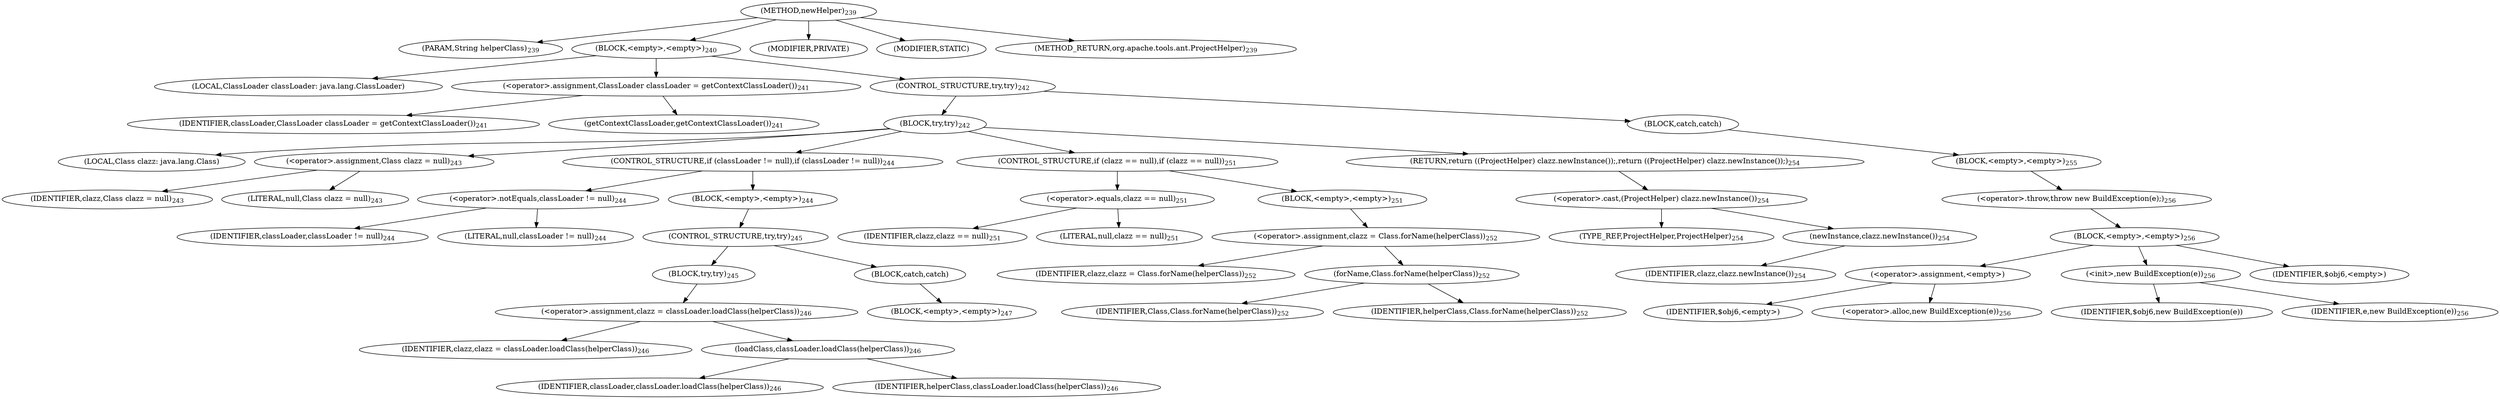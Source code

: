 digraph "newHelper" {  
"264" [label = <(METHOD,newHelper)<SUB>239</SUB>> ]
"265" [label = <(PARAM,String helperClass)<SUB>239</SUB>> ]
"266" [label = <(BLOCK,&lt;empty&gt;,&lt;empty&gt;)<SUB>240</SUB>> ]
"267" [label = <(LOCAL,ClassLoader classLoader: java.lang.ClassLoader)> ]
"268" [label = <(&lt;operator&gt;.assignment,ClassLoader classLoader = getContextClassLoader())<SUB>241</SUB>> ]
"269" [label = <(IDENTIFIER,classLoader,ClassLoader classLoader = getContextClassLoader())<SUB>241</SUB>> ]
"270" [label = <(getContextClassLoader,getContextClassLoader())<SUB>241</SUB>> ]
"271" [label = <(CONTROL_STRUCTURE,try,try)<SUB>242</SUB>> ]
"272" [label = <(BLOCK,try,try)<SUB>242</SUB>> ]
"273" [label = <(LOCAL,Class clazz: java.lang.Class)> ]
"274" [label = <(&lt;operator&gt;.assignment,Class clazz = null)<SUB>243</SUB>> ]
"275" [label = <(IDENTIFIER,clazz,Class clazz = null)<SUB>243</SUB>> ]
"276" [label = <(LITERAL,null,Class clazz = null)<SUB>243</SUB>> ]
"277" [label = <(CONTROL_STRUCTURE,if (classLoader != null),if (classLoader != null))<SUB>244</SUB>> ]
"278" [label = <(&lt;operator&gt;.notEquals,classLoader != null)<SUB>244</SUB>> ]
"279" [label = <(IDENTIFIER,classLoader,classLoader != null)<SUB>244</SUB>> ]
"280" [label = <(LITERAL,null,classLoader != null)<SUB>244</SUB>> ]
"281" [label = <(BLOCK,&lt;empty&gt;,&lt;empty&gt;)<SUB>244</SUB>> ]
"282" [label = <(CONTROL_STRUCTURE,try,try)<SUB>245</SUB>> ]
"283" [label = <(BLOCK,try,try)<SUB>245</SUB>> ]
"284" [label = <(&lt;operator&gt;.assignment,clazz = classLoader.loadClass(helperClass))<SUB>246</SUB>> ]
"285" [label = <(IDENTIFIER,clazz,clazz = classLoader.loadClass(helperClass))<SUB>246</SUB>> ]
"286" [label = <(loadClass,classLoader.loadClass(helperClass))<SUB>246</SUB>> ]
"287" [label = <(IDENTIFIER,classLoader,classLoader.loadClass(helperClass))<SUB>246</SUB>> ]
"288" [label = <(IDENTIFIER,helperClass,classLoader.loadClass(helperClass))<SUB>246</SUB>> ]
"289" [label = <(BLOCK,catch,catch)> ]
"290" [label = <(BLOCK,&lt;empty&gt;,&lt;empty&gt;)<SUB>247</SUB>> ]
"291" [label = <(CONTROL_STRUCTURE,if (clazz == null),if (clazz == null))<SUB>251</SUB>> ]
"292" [label = <(&lt;operator&gt;.equals,clazz == null)<SUB>251</SUB>> ]
"293" [label = <(IDENTIFIER,clazz,clazz == null)<SUB>251</SUB>> ]
"294" [label = <(LITERAL,null,clazz == null)<SUB>251</SUB>> ]
"295" [label = <(BLOCK,&lt;empty&gt;,&lt;empty&gt;)<SUB>251</SUB>> ]
"296" [label = <(&lt;operator&gt;.assignment,clazz = Class.forName(helperClass))<SUB>252</SUB>> ]
"297" [label = <(IDENTIFIER,clazz,clazz = Class.forName(helperClass))<SUB>252</SUB>> ]
"298" [label = <(forName,Class.forName(helperClass))<SUB>252</SUB>> ]
"299" [label = <(IDENTIFIER,Class,Class.forName(helperClass))<SUB>252</SUB>> ]
"300" [label = <(IDENTIFIER,helperClass,Class.forName(helperClass))<SUB>252</SUB>> ]
"301" [label = <(RETURN,return ((ProjectHelper) clazz.newInstance());,return ((ProjectHelper) clazz.newInstance());)<SUB>254</SUB>> ]
"302" [label = <(&lt;operator&gt;.cast,(ProjectHelper) clazz.newInstance())<SUB>254</SUB>> ]
"303" [label = <(TYPE_REF,ProjectHelper,ProjectHelper)<SUB>254</SUB>> ]
"304" [label = <(newInstance,clazz.newInstance())<SUB>254</SUB>> ]
"305" [label = <(IDENTIFIER,clazz,clazz.newInstance())<SUB>254</SUB>> ]
"306" [label = <(BLOCK,catch,catch)> ]
"307" [label = <(BLOCK,&lt;empty&gt;,&lt;empty&gt;)<SUB>255</SUB>> ]
"308" [label = <(&lt;operator&gt;.throw,throw new BuildException(e);)<SUB>256</SUB>> ]
"309" [label = <(BLOCK,&lt;empty&gt;,&lt;empty&gt;)<SUB>256</SUB>> ]
"310" [label = <(&lt;operator&gt;.assignment,&lt;empty&gt;)> ]
"311" [label = <(IDENTIFIER,$obj6,&lt;empty&gt;)> ]
"312" [label = <(&lt;operator&gt;.alloc,new BuildException(e))<SUB>256</SUB>> ]
"313" [label = <(&lt;init&gt;,new BuildException(e))<SUB>256</SUB>> ]
"314" [label = <(IDENTIFIER,$obj6,new BuildException(e))> ]
"315" [label = <(IDENTIFIER,e,new BuildException(e))<SUB>256</SUB>> ]
"316" [label = <(IDENTIFIER,$obj6,&lt;empty&gt;)> ]
"317" [label = <(MODIFIER,PRIVATE)> ]
"318" [label = <(MODIFIER,STATIC)> ]
"319" [label = <(METHOD_RETURN,org.apache.tools.ant.ProjectHelper)<SUB>239</SUB>> ]
  "264" -> "265" 
  "264" -> "266" 
  "264" -> "317" 
  "264" -> "318" 
  "264" -> "319" 
  "266" -> "267" 
  "266" -> "268" 
  "266" -> "271" 
  "268" -> "269" 
  "268" -> "270" 
  "271" -> "272" 
  "271" -> "306" 
  "272" -> "273" 
  "272" -> "274" 
  "272" -> "277" 
  "272" -> "291" 
  "272" -> "301" 
  "274" -> "275" 
  "274" -> "276" 
  "277" -> "278" 
  "277" -> "281" 
  "278" -> "279" 
  "278" -> "280" 
  "281" -> "282" 
  "282" -> "283" 
  "282" -> "289" 
  "283" -> "284" 
  "284" -> "285" 
  "284" -> "286" 
  "286" -> "287" 
  "286" -> "288" 
  "289" -> "290" 
  "291" -> "292" 
  "291" -> "295" 
  "292" -> "293" 
  "292" -> "294" 
  "295" -> "296" 
  "296" -> "297" 
  "296" -> "298" 
  "298" -> "299" 
  "298" -> "300" 
  "301" -> "302" 
  "302" -> "303" 
  "302" -> "304" 
  "304" -> "305" 
  "306" -> "307" 
  "307" -> "308" 
  "308" -> "309" 
  "309" -> "310" 
  "309" -> "313" 
  "309" -> "316" 
  "310" -> "311" 
  "310" -> "312" 
  "313" -> "314" 
  "313" -> "315" 
}
